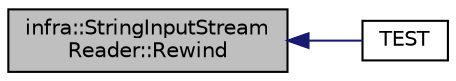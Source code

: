 digraph "infra::StringInputStreamReader::Rewind"
{
 // INTERACTIVE_SVG=YES
  edge [fontname="Helvetica",fontsize="10",labelfontname="Helvetica",labelfontsize="10"];
  node [fontname="Helvetica",fontsize="10",shape=record];
  rankdir="LR";
  Node26 [label="infra::StringInputStream\lReader::Rewind",height=0.2,width=0.4,color="black", fillcolor="grey75", style="filled", fontcolor="black"];
  Node26 -> Node27 [dir="back",color="midnightblue",fontsize="10",style="solid",fontname="Helvetica"];
  Node27 [label="TEST",height=0.2,width=0.4,color="black", fillcolor="white", style="filled",URL="$dc/de0/_test_string_input_stream_8cpp.html#ac565aeec58b9b8c555ceff529a263766"];
}
